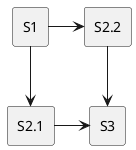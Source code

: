 @startuml

Rectangle S1
rectangle S2.1
rectangle S2.2
rectangle S3

S1 -down-> S2.1
S1 -> S2.2
S2.1 -> S3
S2.2 -> S3

@enduml
